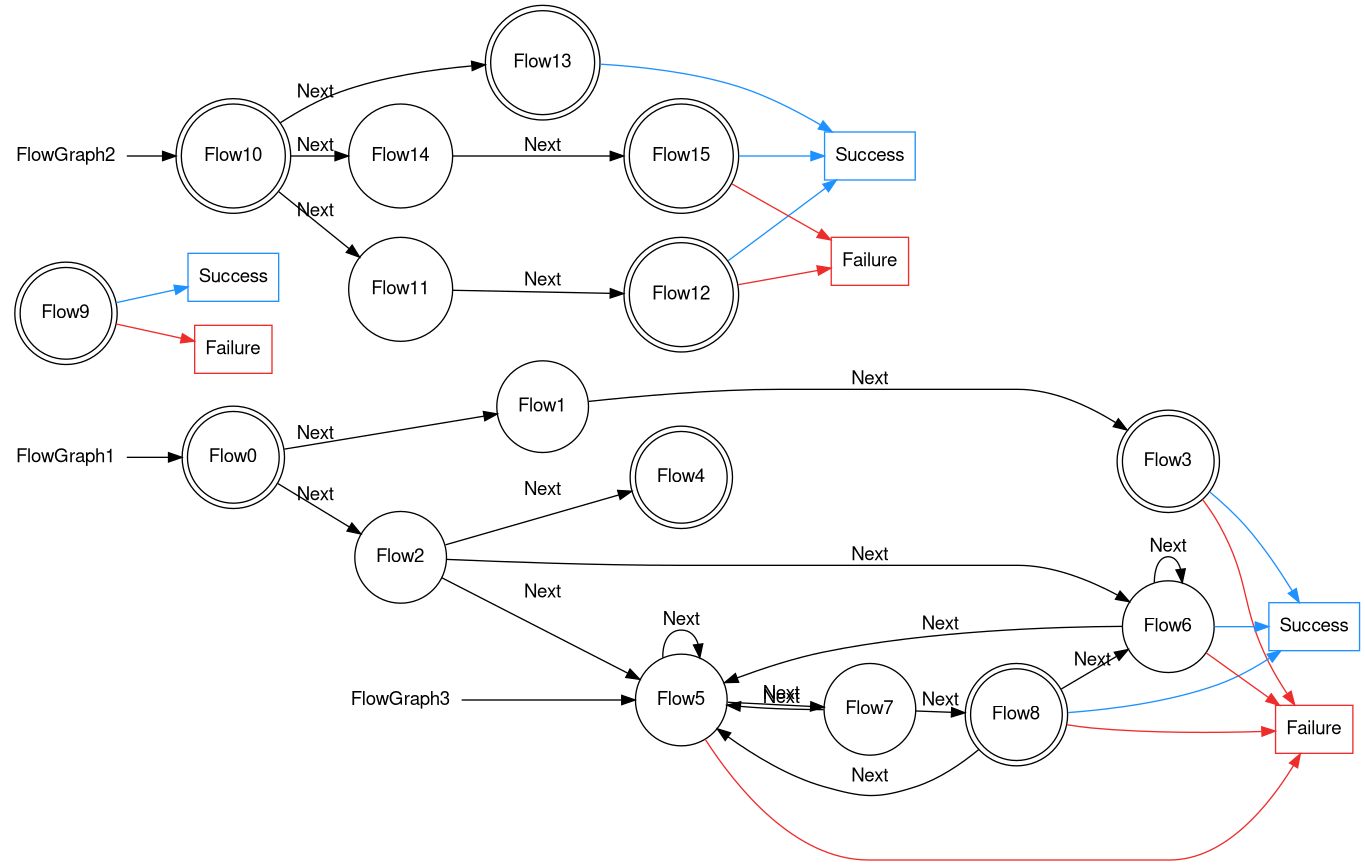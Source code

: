 @startuml
digraph finiteStateMachine {
	fontname="Helvetica,Arial,sans-serif"
	node [fontname="Helvetica,Arial,sans-serif"]
	edge [fontname="Helvetica,Arial,sans-serif"]
	rankdir=LR;
	node [shape = doublecircle]; Flow0 Flow3 Flow4 Flow8 Flow9 Flow10 Flow12 Flow13 Flow15;
	node [shape = circle]; Flow1 Flow2 Flow5 Flow6 Flow7 Flow11 Flow14;
	Success1 [label = "Success", shape = box color = dodgerblue];
	Success2 [label = "Success", shape = box color = dodgerblue];
	Success3 [label = "Success", shape = box color = dodgerblue];
	Failure1 [label = "Failure", shape = box, color = firebrick2];
	Failure2 [label = "Failure", shape = box, color = firebrick2];
	Failure3 [label = "Failure", shape = box, color = firebrick2];
	Flow0 -> Flow1 [label = "Next", labelfloat = true];
	Flow0 -> Flow2 [label = "Next", labelfloat = true];
	Flow1 -> Flow3 [label = "Next", labelfloat = true];
	Flow2 -> Flow6 [label = "Next", labelfloat = true];
	Flow2 -> Flow5 [label = "Next", labelfloat = true];
	Flow2 -> Flow4 [label = "Next", labelfloat = true];
	Flow3 -> Success1 [color = dodgerblue];
	Flow3 -> Failure1 [color = firebrick2];
	Flow5 -> Flow7 [label = "Next", labelfloat = false];
	Flow5 -> Flow5 [label = "Next", labelfloat = true];
	Flow5 -> Failure1 [color = firebrick2];
	Flow6 -> Flow6 [label = "Next", labelfloat = true];
	Flow6 -> Flow5 [label = "Next", labelfloat = true];
	Flow6 -> Success1 [color = dodgerblue];
	Flow6 -> Failure1 [color = firebrick2];
	Flow7 -> Flow8 [label = "Next", labelfloat = true];
	Flow7 -> Flow5 [label = "Next", labelfloat = true];
	Flow8 -> Flow6 [label = "Next", labelfloat = true];
	Flow8 -> Flow5 [label = "Next", labelfloat = false];
	Flow8 -> Success1 [color = dodgerblue];
	Flow8 -> Failure1 [color = firebrick2];
	Flow9 -> Success2 [color = dodgerblue];
	Flow9 -> Failure2 [color = firebrick2];
	Flow10 -> Flow11 [label = "Next", labelfloat = true];
	Flow11 -> Flow12 [label = "Next", labelfloat = true];
	Flow10 -> Flow14 [label = "Next", labelfloat = true];
	Flow10 -> Flow13 [label = "Next", labelfloat = true];
	Flow12 -> Success3 [color = dodgerblue];
	Flow12 -> Failure3 [color = firebrick2];
	Flow13 -> Success3 [color = dodgerblue];
	Flow14 -> Flow15 [label = "Next", labelfloat = true];
	Flow15 -> Success3 [color = dodgerblue];
	Flow15 -> Failure3 [color = firebrick2];
	FlowGraph1 [shape = none];
	FlowGraph1 -> Flow0;
	FlowGraph2 [shape = none];
	FlowGraph2 -> Flow10;
	FlowGraph3 [shape = none];
	FlowGraph3 -> Flow5;
}
@enduml
